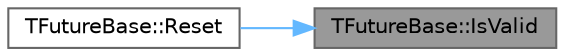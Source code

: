 digraph "TFutureBase::IsValid"
{
 // INTERACTIVE_SVG=YES
 // LATEX_PDF_SIZE
  bgcolor="transparent";
  edge [fontname=Helvetica,fontsize=10,labelfontname=Helvetica,labelfontsize=10];
  node [fontname=Helvetica,fontsize=10,shape=box,height=0.2,width=0.4];
  rankdir="RL";
  Node1 [id="Node000001",label="TFutureBase::IsValid",height=0.2,width=0.4,color="gray40", fillcolor="grey60", style="filled", fontcolor="black",tooltip="Checks whether this future object has a valid state."];
  Node1 -> Node2 [id="edge1_Node000001_Node000002",dir="back",color="steelblue1",style="solid",tooltip=" "];
  Node2 [id="Node000002",label="TFutureBase::Reset",height=0.2,width=0.4,color="grey40", fillcolor="white", style="filled",URL="$d1/d71/classTFutureBase.html#ad886bbda671d0d353b24c825b3236313",tooltip="Reset the future."];
}

